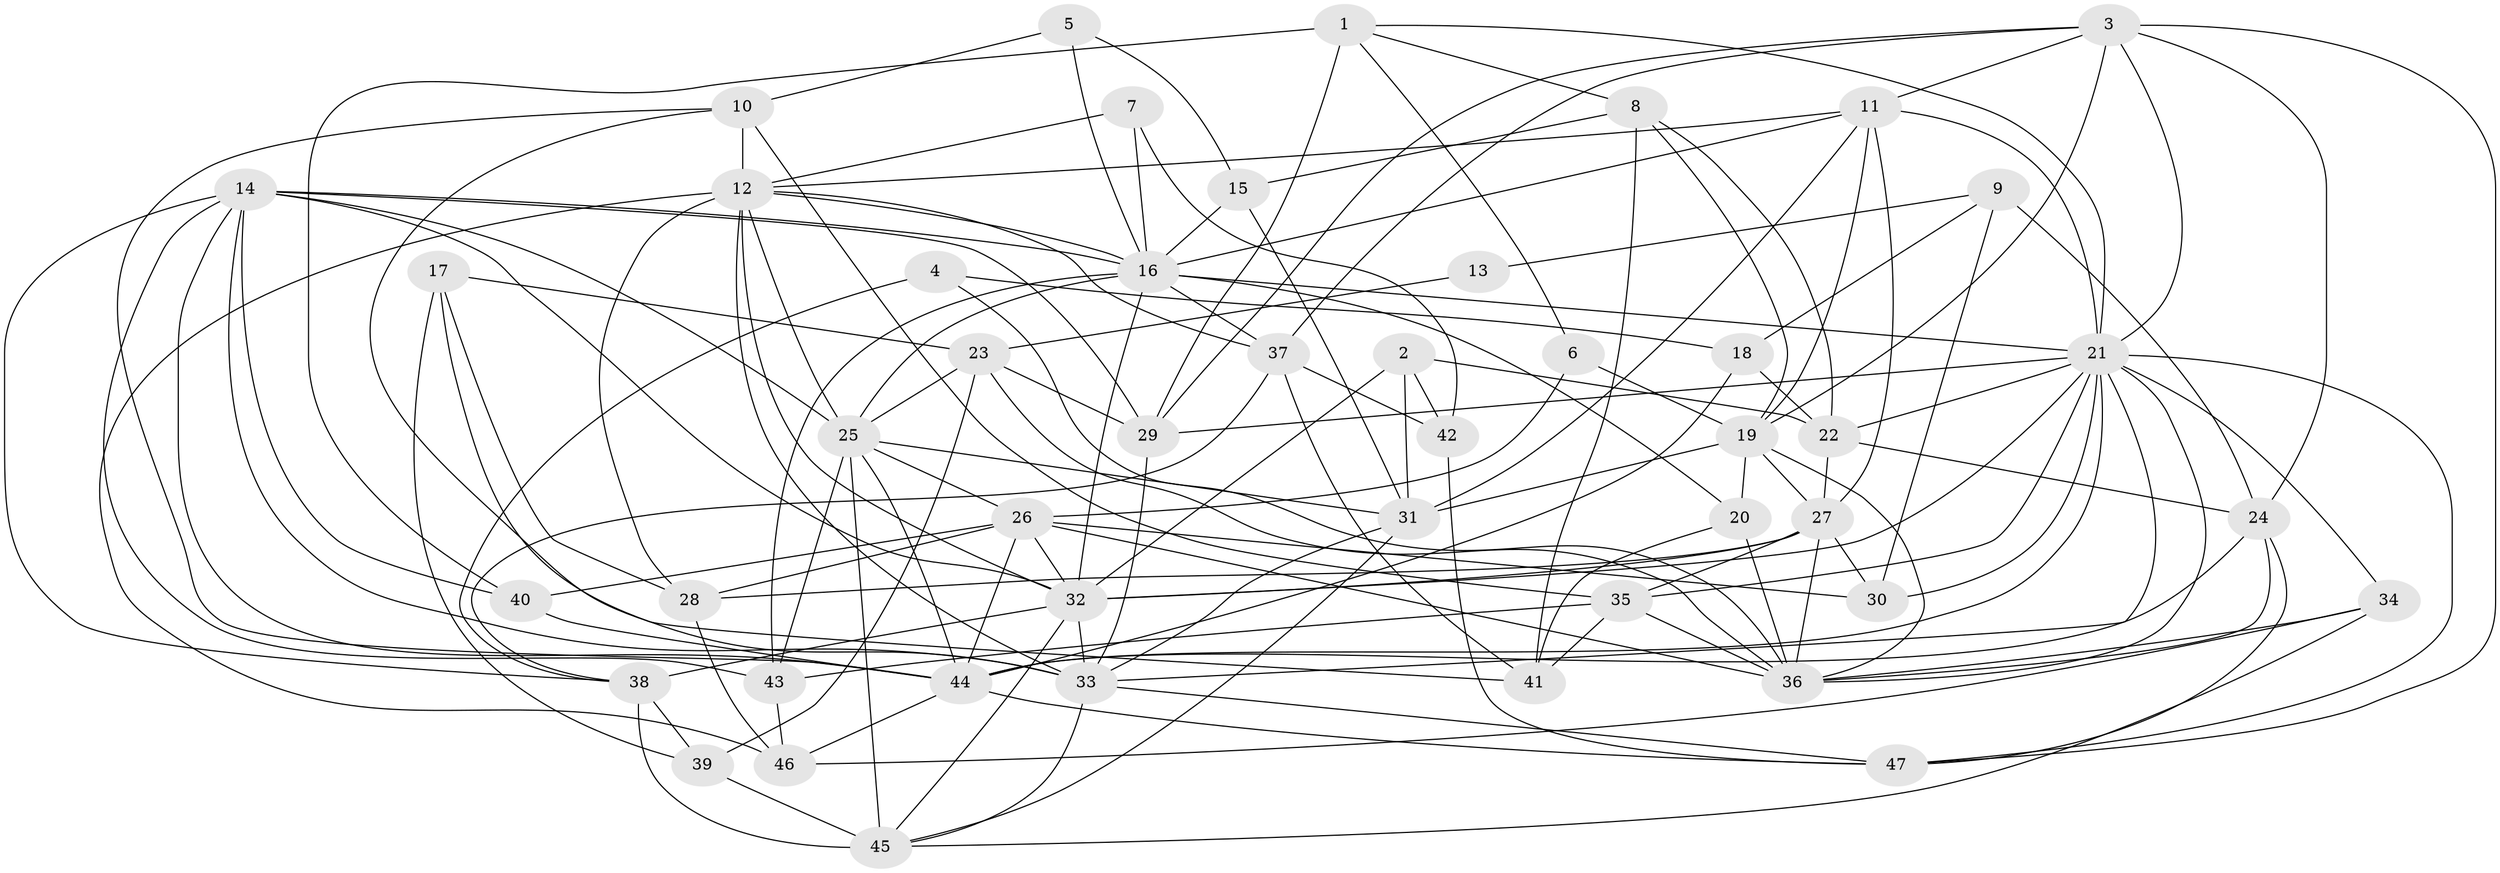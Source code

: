 // original degree distribution, {5: 0.17094017094017094, 3: 0.23931623931623933, 4: 0.2564102564102564, 6: 0.10256410256410256, 2: 0.17094017094017094, 7: 0.042735042735042736, 9: 0.008547008547008548, 8: 0.008547008547008548}
// Generated by graph-tools (version 1.1) at 2025/37/03/04/25 23:37:07]
// undirected, 47 vertices, 143 edges
graph export_dot {
  node [color=gray90,style=filled];
  1;
  2;
  3;
  4;
  5;
  6;
  7;
  8;
  9;
  10;
  11;
  12;
  13;
  14;
  15;
  16;
  17;
  18;
  19;
  20;
  21;
  22;
  23;
  24;
  25;
  26;
  27;
  28;
  29;
  30;
  31;
  32;
  33;
  34;
  35;
  36;
  37;
  38;
  39;
  40;
  41;
  42;
  43;
  44;
  45;
  46;
  47;
  1 -- 6 [weight=1.0];
  1 -- 8 [weight=1.0];
  1 -- 21 [weight=1.0];
  1 -- 29 [weight=1.0];
  1 -- 40 [weight=1.0];
  2 -- 22 [weight=1.0];
  2 -- 31 [weight=1.0];
  2 -- 32 [weight=1.0];
  2 -- 42 [weight=1.0];
  3 -- 11 [weight=1.0];
  3 -- 19 [weight=1.0];
  3 -- 21 [weight=1.0];
  3 -- 24 [weight=1.0];
  3 -- 29 [weight=1.0];
  3 -- 37 [weight=1.0];
  3 -- 47 [weight=1.0];
  4 -- 18 [weight=1.0];
  4 -- 36 [weight=1.0];
  4 -- 38 [weight=2.0];
  5 -- 10 [weight=1.0];
  5 -- 15 [weight=1.0];
  5 -- 16 [weight=1.0];
  6 -- 19 [weight=1.0];
  6 -- 26 [weight=1.0];
  7 -- 12 [weight=1.0];
  7 -- 16 [weight=2.0];
  7 -- 42 [weight=1.0];
  8 -- 15 [weight=1.0];
  8 -- 19 [weight=1.0];
  8 -- 22 [weight=1.0];
  8 -- 41 [weight=1.0];
  9 -- 13 [weight=1.0];
  9 -- 18 [weight=1.0];
  9 -- 24 [weight=1.0];
  9 -- 30 [weight=1.0];
  10 -- 12 [weight=1.0];
  10 -- 35 [weight=1.0];
  10 -- 41 [weight=1.0];
  10 -- 44 [weight=1.0];
  11 -- 12 [weight=1.0];
  11 -- 16 [weight=1.0];
  11 -- 19 [weight=1.0];
  11 -- 21 [weight=1.0];
  11 -- 27 [weight=2.0];
  11 -- 31 [weight=1.0];
  12 -- 16 [weight=1.0];
  12 -- 25 [weight=1.0];
  12 -- 28 [weight=1.0];
  12 -- 32 [weight=1.0];
  12 -- 33 [weight=1.0];
  12 -- 37 [weight=1.0];
  12 -- 46 [weight=1.0];
  13 -- 23 [weight=1.0];
  14 -- 16 [weight=1.0];
  14 -- 25 [weight=1.0];
  14 -- 29 [weight=1.0];
  14 -- 32 [weight=1.0];
  14 -- 33 [weight=1.0];
  14 -- 38 [weight=1.0];
  14 -- 40 [weight=1.0];
  14 -- 43 [weight=1.0];
  14 -- 44 [weight=1.0];
  15 -- 16 [weight=2.0];
  15 -- 31 [weight=1.0];
  16 -- 20 [weight=1.0];
  16 -- 21 [weight=1.0];
  16 -- 25 [weight=1.0];
  16 -- 32 [weight=1.0];
  16 -- 37 [weight=1.0];
  16 -- 43 [weight=1.0];
  17 -- 23 [weight=1.0];
  17 -- 28 [weight=1.0];
  17 -- 33 [weight=2.0];
  17 -- 39 [weight=1.0];
  18 -- 22 [weight=1.0];
  18 -- 44 [weight=1.0];
  19 -- 20 [weight=2.0];
  19 -- 27 [weight=1.0];
  19 -- 31 [weight=1.0];
  19 -- 36 [weight=1.0];
  20 -- 36 [weight=1.0];
  20 -- 41 [weight=1.0];
  21 -- 22 [weight=1.0];
  21 -- 29 [weight=2.0];
  21 -- 30 [weight=2.0];
  21 -- 32 [weight=1.0];
  21 -- 33 [weight=2.0];
  21 -- 34 [weight=1.0];
  21 -- 35 [weight=3.0];
  21 -- 36 [weight=1.0];
  21 -- 44 [weight=2.0];
  21 -- 47 [weight=1.0];
  22 -- 24 [weight=1.0];
  22 -- 27 [weight=1.0];
  23 -- 25 [weight=1.0];
  23 -- 29 [weight=1.0];
  23 -- 36 [weight=1.0];
  23 -- 39 [weight=1.0];
  24 -- 36 [weight=1.0];
  24 -- 44 [weight=1.0];
  24 -- 47 [weight=1.0];
  25 -- 26 [weight=1.0];
  25 -- 31 [weight=1.0];
  25 -- 43 [weight=1.0];
  25 -- 44 [weight=1.0];
  25 -- 45 [weight=1.0];
  26 -- 28 [weight=1.0];
  26 -- 30 [weight=1.0];
  26 -- 32 [weight=2.0];
  26 -- 36 [weight=1.0];
  26 -- 40 [weight=1.0];
  26 -- 44 [weight=1.0];
  27 -- 28 [weight=1.0];
  27 -- 30 [weight=1.0];
  27 -- 32 [weight=1.0];
  27 -- 35 [weight=1.0];
  27 -- 36 [weight=1.0];
  28 -- 46 [weight=1.0];
  29 -- 33 [weight=1.0];
  31 -- 33 [weight=1.0];
  31 -- 45 [weight=1.0];
  32 -- 33 [weight=1.0];
  32 -- 38 [weight=1.0];
  32 -- 45 [weight=1.0];
  33 -- 45 [weight=1.0];
  33 -- 47 [weight=1.0];
  34 -- 36 [weight=1.0];
  34 -- 45 [weight=1.0];
  34 -- 46 [weight=1.0];
  35 -- 36 [weight=1.0];
  35 -- 41 [weight=1.0];
  35 -- 43 [weight=1.0];
  37 -- 38 [weight=1.0];
  37 -- 41 [weight=1.0];
  37 -- 42 [weight=1.0];
  38 -- 39 [weight=1.0];
  38 -- 45 [weight=3.0];
  39 -- 45 [weight=1.0];
  40 -- 44 [weight=1.0];
  42 -- 47 [weight=1.0];
  43 -- 46 [weight=1.0];
  44 -- 46 [weight=1.0];
  44 -- 47 [weight=1.0];
}
